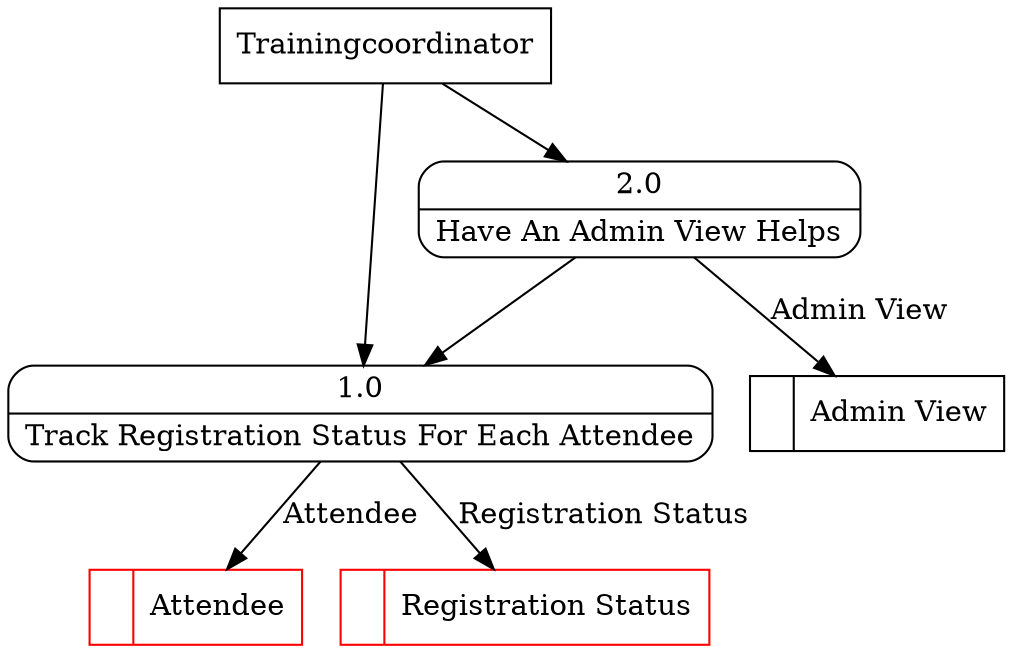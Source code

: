 digraph dfd2{ 
node[shape=record]
200 [label="<f0>  |<f1> Attendee " color=red];
201 [label="<f0>  |<f1> Registration Status " color=red];
202 [label="<f0>  |<f1> Admin View " ];
203 [label="Trainingcoordinator" shape=box];
204 [label="{<f0> 1.0|<f1> Track Registration Status For Each Attendee }" shape=Mrecord];
205 [label="{<f0> 2.0|<f1> Have An Admin View Helps }" shape=Mrecord];
203 -> 204
203 -> 205
204 -> 201 [label="Registration Status"]
204 -> 200 [label="Attendee"]
205 -> 204
205 -> 202 [label="Admin View"]
}